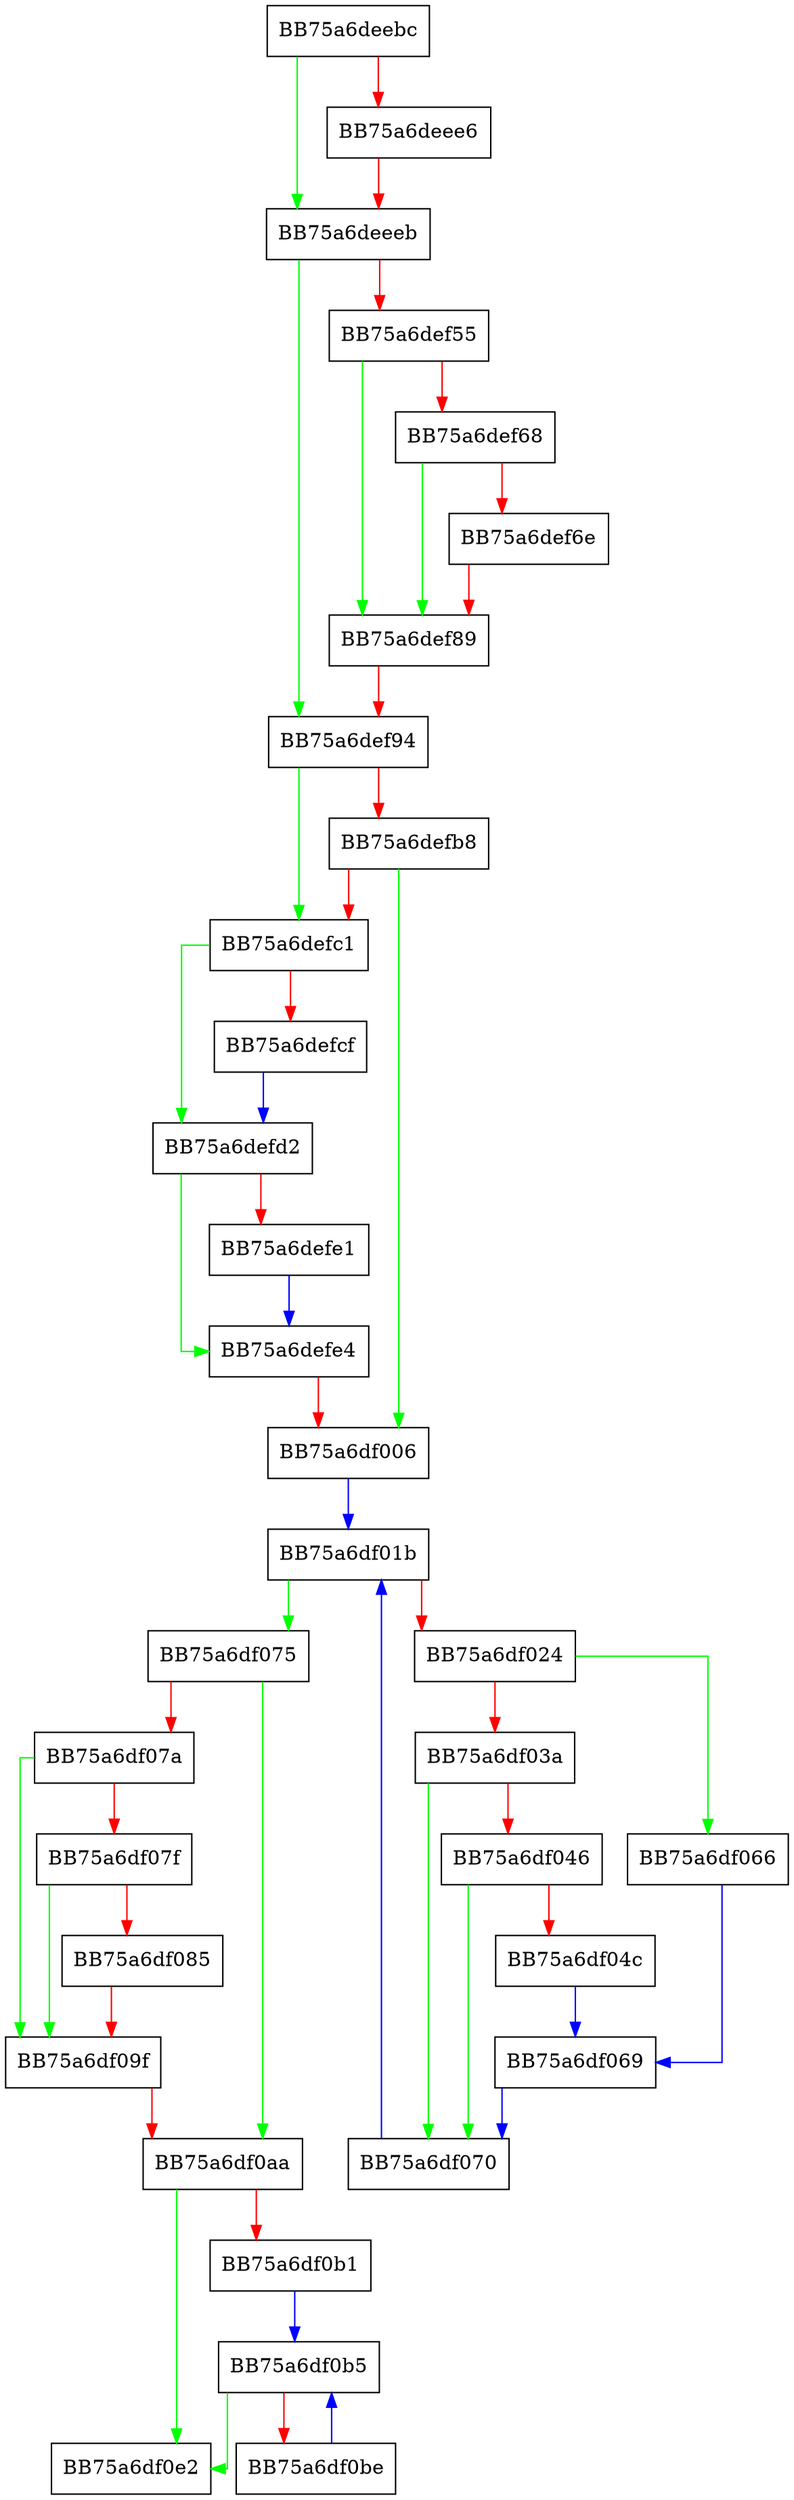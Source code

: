 digraph ReportDetectionImpl {
  node [shape="box"];
  graph [splines=ortho];
  BB75a6deebc -> BB75a6deeeb [color="green"];
  BB75a6deebc -> BB75a6deee6 [color="red"];
  BB75a6deee6 -> BB75a6deeeb [color="red"];
  BB75a6deeeb -> BB75a6def94 [color="green"];
  BB75a6deeeb -> BB75a6def55 [color="red"];
  BB75a6def55 -> BB75a6def89 [color="green"];
  BB75a6def55 -> BB75a6def68 [color="red"];
  BB75a6def68 -> BB75a6def89 [color="green"];
  BB75a6def68 -> BB75a6def6e [color="red"];
  BB75a6def6e -> BB75a6def89 [color="red"];
  BB75a6def89 -> BB75a6def94 [color="red"];
  BB75a6def94 -> BB75a6defc1 [color="green"];
  BB75a6def94 -> BB75a6defb8 [color="red"];
  BB75a6defb8 -> BB75a6df006 [color="green"];
  BB75a6defb8 -> BB75a6defc1 [color="red"];
  BB75a6defc1 -> BB75a6defd2 [color="green"];
  BB75a6defc1 -> BB75a6defcf [color="red"];
  BB75a6defcf -> BB75a6defd2 [color="blue"];
  BB75a6defd2 -> BB75a6defe4 [color="green"];
  BB75a6defd2 -> BB75a6defe1 [color="red"];
  BB75a6defe1 -> BB75a6defe4 [color="blue"];
  BB75a6defe4 -> BB75a6df006 [color="red"];
  BB75a6df006 -> BB75a6df01b [color="blue"];
  BB75a6df01b -> BB75a6df075 [color="green"];
  BB75a6df01b -> BB75a6df024 [color="red"];
  BB75a6df024 -> BB75a6df066 [color="green"];
  BB75a6df024 -> BB75a6df03a [color="red"];
  BB75a6df03a -> BB75a6df070 [color="green"];
  BB75a6df03a -> BB75a6df046 [color="red"];
  BB75a6df046 -> BB75a6df070 [color="green"];
  BB75a6df046 -> BB75a6df04c [color="red"];
  BB75a6df04c -> BB75a6df069 [color="blue"];
  BB75a6df066 -> BB75a6df069 [color="blue"];
  BB75a6df069 -> BB75a6df070 [color="blue"];
  BB75a6df070 -> BB75a6df01b [color="blue"];
  BB75a6df075 -> BB75a6df0aa [color="green"];
  BB75a6df075 -> BB75a6df07a [color="red"];
  BB75a6df07a -> BB75a6df09f [color="green"];
  BB75a6df07a -> BB75a6df07f [color="red"];
  BB75a6df07f -> BB75a6df09f [color="green"];
  BB75a6df07f -> BB75a6df085 [color="red"];
  BB75a6df085 -> BB75a6df09f [color="red"];
  BB75a6df09f -> BB75a6df0aa [color="red"];
  BB75a6df0aa -> BB75a6df0e2 [color="green"];
  BB75a6df0aa -> BB75a6df0b1 [color="red"];
  BB75a6df0b1 -> BB75a6df0b5 [color="blue"];
  BB75a6df0b5 -> BB75a6df0e2 [color="green"];
  BB75a6df0b5 -> BB75a6df0be [color="red"];
  BB75a6df0be -> BB75a6df0b5 [color="blue"];
}